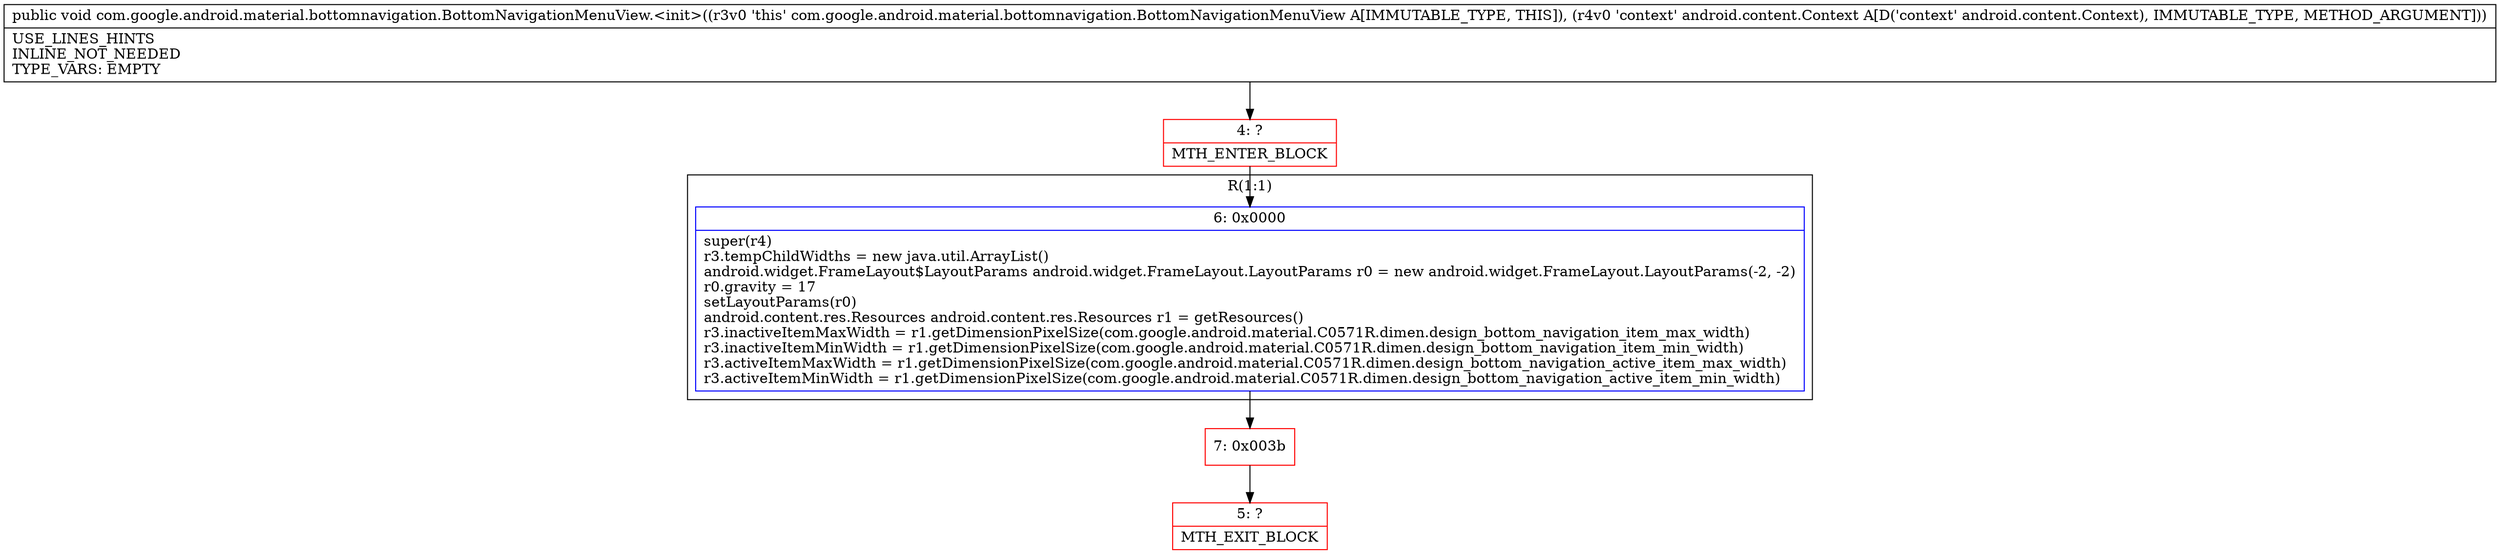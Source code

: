 digraph "CFG forcom.google.android.material.bottomnavigation.BottomNavigationMenuView.\<init\>(Landroid\/content\/Context;)V" {
subgraph cluster_Region_1193186999 {
label = "R(1:1)";
node [shape=record,color=blue];
Node_6 [shape=record,label="{6\:\ 0x0000|super(r4)\lr3.tempChildWidths = new java.util.ArrayList()\landroid.widget.FrameLayout$LayoutParams android.widget.FrameLayout.LayoutParams r0 = new android.widget.FrameLayout.LayoutParams(\-2, \-2)\lr0.gravity = 17\lsetLayoutParams(r0)\landroid.content.res.Resources android.content.res.Resources r1 = getResources()\lr3.inactiveItemMaxWidth = r1.getDimensionPixelSize(com.google.android.material.C0571R.dimen.design_bottom_navigation_item_max_width)\lr3.inactiveItemMinWidth = r1.getDimensionPixelSize(com.google.android.material.C0571R.dimen.design_bottom_navigation_item_min_width)\lr3.activeItemMaxWidth = r1.getDimensionPixelSize(com.google.android.material.C0571R.dimen.design_bottom_navigation_active_item_max_width)\lr3.activeItemMinWidth = r1.getDimensionPixelSize(com.google.android.material.C0571R.dimen.design_bottom_navigation_active_item_min_width)\l}"];
}
Node_4 [shape=record,color=red,label="{4\:\ ?|MTH_ENTER_BLOCK\l}"];
Node_7 [shape=record,color=red,label="{7\:\ 0x003b}"];
Node_5 [shape=record,color=red,label="{5\:\ ?|MTH_EXIT_BLOCK\l}"];
MethodNode[shape=record,label="{public void com.google.android.material.bottomnavigation.BottomNavigationMenuView.\<init\>((r3v0 'this' com.google.android.material.bottomnavigation.BottomNavigationMenuView A[IMMUTABLE_TYPE, THIS]), (r4v0 'context' android.content.Context A[D('context' android.content.Context), IMMUTABLE_TYPE, METHOD_ARGUMENT]))  | USE_LINES_HINTS\lINLINE_NOT_NEEDED\lTYPE_VARS: EMPTY\l}"];
MethodNode -> Node_4;Node_6 -> Node_7;
Node_4 -> Node_6;
Node_7 -> Node_5;
}

